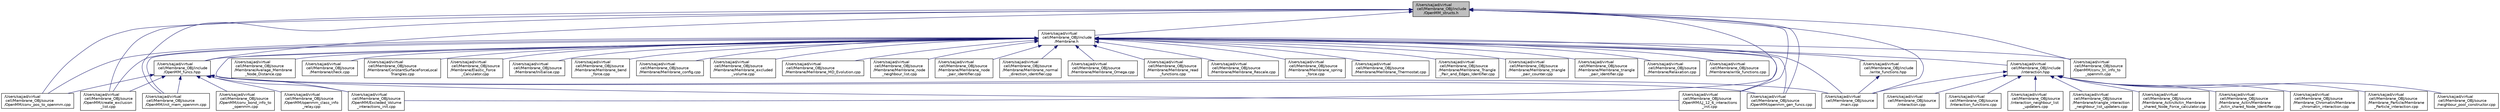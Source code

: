 digraph "/Users/sajjad/virtual cell/Membrane_OBJ/include/OpenMM_structs.h"
{
 // LATEX_PDF_SIZE
  edge [fontname="Helvetica",fontsize="10",labelfontname="Helvetica",labelfontsize="10"];
  node [fontname="Helvetica",fontsize="10",shape=record];
  Node2 [label="/Users/sajjad/virtual\l cell/Membrane_OBJ/include\l/OpenMM_structs.h",height=0.2,width=0.4,color="black", fillcolor="grey75", style="filled", fontcolor="black",tooltip=" "];
  Node2 -> Node3 [dir="back",color="midnightblue",fontsize="10",style="solid"];
  Node3 [label="/Users/sajjad/virtual\l cell/Membrane_OBJ/include\l/Membrane.h",height=0.2,width=0.4,color="black", fillcolor="white", style="filled",URL="$Membrane_8h.html",tooltip=" "];
  Node3 -> Node4 [dir="back",color="midnightblue",fontsize="10",style="solid"];
  Node4 [label="/Users/sajjad/virtual\l cell/Membrane_OBJ/include\l/interaction.hpp",height=0.2,width=0.4,color="black", fillcolor="white", style="filled",URL="$interaction_8hpp.html",tooltip=" "];
  Node4 -> Node5 [dir="back",color="midnightblue",fontsize="10",style="solid"];
  Node5 [label="/Users/sajjad/virtual\l cell/Membrane_OBJ/source\l/interaction.cpp",height=0.2,width=0.4,color="black", fillcolor="white", style="filled",URL="$interaction_8cpp.html",tooltip=" "];
  Node4 -> Node6 [dir="back",color="midnightblue",fontsize="10",style="solid"];
  Node6 [label="/Users/sajjad/virtual\l cell/Membrane_OBJ/source\l/Interaction_functions.cpp",height=0.2,width=0.4,color="black", fillcolor="white", style="filled",URL="$Interaction__functions_8cpp.html",tooltip=" "];
  Node4 -> Node7 [dir="back",color="midnightblue",fontsize="10",style="solid"];
  Node7 [label="/Users/sajjad/virtual\l cell/Membrane_OBJ/source\l/interaction_neighbour_list\l_updaters.cpp",height=0.2,width=0.4,color="black", fillcolor="white", style="filled",URL="$interaction__neighbour__list__updaters_8cpp.html",tooltip=" "];
  Node4 -> Node8 [dir="back",color="midnightblue",fontsize="10",style="solid"];
  Node8 [label="/Users/sajjad/virtual\l cell/Membrane_OBJ/source\l/main.cpp",height=0.2,width=0.4,color="black", fillcolor="white", style="filled",URL="$main_8cpp.html",tooltip=" "];
  Node4 -> Node9 [dir="back",color="midnightblue",fontsize="10",style="solid"];
  Node9 [label="/Users/sajjad/virtual\l cell/Membrane_OBJ/source\l/Membrane/triangle_interaction\l_neighbour_list_updaters.cpp",height=0.2,width=0.4,color="black", fillcolor="white", style="filled",URL="$triangle__interaction__neighbour__list__updaters_8cpp.html",tooltip=" "];
  Node4 -> Node10 [dir="back",color="midnightblue",fontsize="10",style="solid"];
  Node10 [label="/Users/sajjad/virtual\l cell/Membrane_OBJ/source\l/Membrane_Actin/Actin_Membrane\l_shared_Node_Force_calculator.cpp",height=0.2,width=0.4,color="black", fillcolor="white", style="filled",URL="$Actin__Membrane__shared__Node__Force__calculator_8cpp.html",tooltip=" "];
  Node4 -> Node11 [dir="back",color="midnightblue",fontsize="10",style="solid"];
  Node11 [label="/Users/sajjad/virtual\l cell/Membrane_OBJ/source\l/Membrane_Actin/Membrane\l_Actin_shared_Node_Identifier.cpp",height=0.2,width=0.4,color="black", fillcolor="white", style="filled",URL="$Membrane__Actin__shared__Node__Identifier_8cpp.html",tooltip=" "];
  Node4 -> Node12 [dir="back",color="midnightblue",fontsize="10",style="solid"];
  Node12 [label="/Users/sajjad/virtual\l cell/Membrane_OBJ/source\l/Membrane_Chromatin/Membrane\l_chromatin_interaction.cpp",height=0.2,width=0.4,color="black", fillcolor="white", style="filled",URL="$Membrane__chromatin__interaction_8cpp.html",tooltip=" "];
  Node4 -> Node13 [dir="back",color="midnightblue",fontsize="10",style="solid"];
  Node13 [label="/Users/sajjad/virtual\l cell/Membrane_OBJ/source\l/Membrane_Particle/Membrane\l_Particle_interaction.cpp",height=0.2,width=0.4,color="black", fillcolor="white", style="filled",URL="$Membrane__Particle__interaction_8cpp.html",tooltip=" "];
  Node4 -> Node14 [dir="back",color="midnightblue",fontsize="10",style="solid"];
  Node14 [label="/Users/sajjad/virtual\l cell/Membrane_OBJ/source\l/neighbour_pool_constructor.cpp",height=0.2,width=0.4,color="black", fillcolor="white", style="filled",URL="$neighbour__pool__constructor_8cpp.html",tooltip=" "];
  Node3 -> Node15 [dir="back",color="midnightblue",fontsize="10",style="solid"];
  Node15 [label="/Users/sajjad/virtual\l cell/Membrane_OBJ/include\l/OpenMM_funcs.hpp",height=0.2,width=0.4,color="black", fillcolor="white", style="filled",URL="$OpenMM__funcs_8hpp.html",tooltip=" "];
  Node15 -> Node8 [dir="back",color="midnightblue",fontsize="10",style="solid"];
  Node15 -> Node16 [dir="back",color="midnightblue",fontsize="10",style="solid"];
  Node16 [label="/Users/sajjad/virtual\l cell/Membrane_OBJ/source\l/OpenMM/conv_bond_info_to\l_openmm.cpp",height=0.2,width=0.4,color="black", fillcolor="white", style="filled",URL="$conv__bond__info__to__openmm_8cpp.html",tooltip=" "];
  Node15 -> Node17 [dir="back",color="midnightblue",fontsize="10",style="solid"];
  Node17 [label="/Users/sajjad/virtual\l cell/Membrane_OBJ/source\l/OpenMM/conv_pos_to_openmm.cpp",height=0.2,width=0.4,color="black", fillcolor="white", style="filled",URL="$conv__pos__to__openmm_8cpp.html",tooltip=" "];
  Node15 -> Node18 [dir="back",color="midnightblue",fontsize="10",style="solid"];
  Node18 [label="/Users/sajjad/virtual\l cell/Membrane_OBJ/source\l/OpenMM/create_exclusion\l_list.cpp",height=0.2,width=0.4,color="black", fillcolor="white", style="filled",URL="$create__exclusion__list_8cpp.html",tooltip=" "];
  Node15 -> Node19 [dir="back",color="midnightblue",fontsize="10",style="solid"];
  Node19 [label="/Users/sajjad/virtual\l cell/Membrane_OBJ/source\l/OpenMM/Excleded_Volume\l_interactions_init.cpp",height=0.2,width=0.4,color="black", fillcolor="white", style="filled",URL="$Excleded__Volume__interactions__init_8cpp.html",tooltip=" "];
  Node15 -> Node20 [dir="back",color="midnightblue",fontsize="10",style="solid"];
  Node20 [label="/Users/sajjad/virtual\l cell/Membrane_OBJ/source\l/OpenMM/init_mem_openmm.cpp",height=0.2,width=0.4,color="black", fillcolor="white", style="filled",URL="$init__mem__openmm_8cpp.html",tooltip=" "];
  Node15 -> Node21 [dir="back",color="midnightblue",fontsize="10",style="solid"];
  Node21 [label="/Users/sajjad/virtual\l cell/Membrane_OBJ/source\l/OpenMM/LJ_12_6_interactions\l_init.cpp",height=0.2,width=0.4,color="black", fillcolor="white", style="filled",URL="$LJ__12__6__interactions__init_8cpp.html",tooltip=" "];
  Node15 -> Node22 [dir="back",color="midnightblue",fontsize="10",style="solid"];
  Node22 [label="/Users/sajjad/virtual\l cell/Membrane_OBJ/source\l/OpenMM/openmm_class_info\l_relay.cpp",height=0.2,width=0.4,color="black", fillcolor="white", style="filled",URL="$openmm__class__info__relay_8cpp.html",tooltip=" "];
  Node15 -> Node23 [dir="back",color="midnightblue",fontsize="10",style="solid"];
  Node23 [label="/Users/sajjad/virtual\l cell/Membrane_OBJ/source\l/OpenMM/openmm_gen_funcs.cpp",height=0.2,width=0.4,color="black", fillcolor="white", style="filled",URL="$openmm__gen__funcs_8cpp.html",tooltip=" "];
  Node3 -> Node24 [dir="back",color="midnightblue",fontsize="10",style="solid"];
  Node24 [label="/Users/sajjad/virtual\l cell/Membrane_OBJ/include\l/write_functions.hpp",height=0.2,width=0.4,color="black", fillcolor="white", style="filled",URL="$write__functions_8hpp.html",tooltip=" "];
  Node24 -> Node8 [dir="back",color="midnightblue",fontsize="10",style="solid"];
  Node3 -> Node8 [dir="back",color="midnightblue",fontsize="10",style="solid"];
  Node3 -> Node25 [dir="back",color="midnightblue",fontsize="10",style="solid"];
  Node25 [label="/Users/sajjad/virtual\l cell/Membrane_OBJ/source\l/Membrane/Average_Membrane\l_Node_Distance.cpp",height=0.2,width=0.4,color="black", fillcolor="white", style="filled",URL="$Average__Membrane__Node__Distance_8cpp.html",tooltip=" "];
  Node3 -> Node26 [dir="back",color="midnightblue",fontsize="10",style="solid"];
  Node26 [label="/Users/sajjad/virtual\l cell/Membrane_OBJ/source\l/Membrane/check.cpp",height=0.2,width=0.4,color="black", fillcolor="white", style="filled",URL="$Membrane_2check_8cpp.html",tooltip=" "];
  Node3 -> Node27 [dir="back",color="midnightblue",fontsize="10",style="solid"];
  Node27 [label="/Users/sajjad/virtual\l cell/Membrane_OBJ/source\l/Membrane/ConstantSurfaceForceLocal\lTriangles.cpp",height=0.2,width=0.4,color="black", fillcolor="white", style="filled",URL="$ConstantSurfaceForceLocalTriangles_8cpp.html",tooltip=" "];
  Node3 -> Node28 [dir="back",color="midnightblue",fontsize="10",style="solid"];
  Node28 [label="/Users/sajjad/virtual\l cell/Membrane_OBJ/source\l/Membrane/Elastic_Force\l_Calculator.cpp",height=0.2,width=0.4,color="black", fillcolor="white", style="filled",URL="$Membrane_2Elastic__Force__Calculator_8cpp.html",tooltip=" "];
  Node3 -> Node29 [dir="back",color="midnightblue",fontsize="10",style="solid"];
  Node29 [label="/Users/sajjad/virtual\l cell/Membrane_OBJ/source\l/Membrane/Initialise.cpp",height=0.2,width=0.4,color="black", fillcolor="white", style="filled",URL="$Membrane_2Initialise_8cpp.html",tooltip=" "];
  Node3 -> Node30 [dir="back",color="midnightblue",fontsize="10",style="solid"];
  Node30 [label="/Users/sajjad/virtual\l cell/Membrane_OBJ/source\l/Membrane/Membrane_bend\l_force.cpp",height=0.2,width=0.4,color="black", fillcolor="white", style="filled",URL="$Membrane__bend__force_8cpp.html",tooltip=" "];
  Node3 -> Node31 [dir="back",color="midnightblue",fontsize="10",style="solid"];
  Node31 [label="/Users/sajjad/virtual\l cell/Membrane_OBJ/source\l/Membrane/Membrane_config.cpp",height=0.2,width=0.4,color="black", fillcolor="white", style="filled",URL="$Membrane__config_8cpp.html",tooltip=" "];
  Node3 -> Node32 [dir="back",color="midnightblue",fontsize="10",style="solid"];
  Node32 [label="/Users/sajjad/virtual\l cell/Membrane_OBJ/source\l/Membrane/Membrane_excluded\l_volume.cpp",height=0.2,width=0.4,color="black", fillcolor="white", style="filled",URL="$Membrane__excluded__volume_8cpp.html",tooltip=" "];
  Node3 -> Node33 [dir="back",color="midnightblue",fontsize="10",style="solid"];
  Node33 [label="/Users/sajjad/virtual\l cell/Membrane_OBJ/source\l/Membrane/Membrane_MD_Evolution.cpp",height=0.2,width=0.4,color="black", fillcolor="white", style="filled",URL="$Membrane__MD__Evolution_8cpp.html",tooltip=" "];
  Node3 -> Node34 [dir="back",color="midnightblue",fontsize="10",style="solid"];
  Node34 [label="/Users/sajjad/virtual\l cell/Membrane_OBJ/source\l/Membrane/Membrane_node\l_neighbour_list.cpp",height=0.2,width=0.4,color="black", fillcolor="white", style="filled",URL="$Membrane__node__neighbour__list_8cpp.html",tooltip=" "];
  Node3 -> Node35 [dir="back",color="midnightblue",fontsize="10",style="solid"];
  Node35 [label="/Users/sajjad/virtual\l cell/Membrane_OBJ/source\l/Membrane/Membrane_node\l_pair_identifier.cpp",height=0.2,width=0.4,color="black", fillcolor="white", style="filled",URL="$Membrane__node__pair__identifier_8cpp.html",tooltip=" "];
  Node3 -> Node36 [dir="back",color="midnightblue",fontsize="10",style="solid"];
  Node36 [label="/Users/sajjad/virtual\l cell/Membrane_OBJ/source\l/Membrane/Membrane_normal\l_direction_identifier.cpp",height=0.2,width=0.4,color="black", fillcolor="white", style="filled",URL="$Membrane__normal__direction__identifier_8cpp.html",tooltip=" "];
  Node3 -> Node37 [dir="back",color="midnightblue",fontsize="10",style="solid"];
  Node37 [label="/Users/sajjad/virtual\l cell/Membrane_OBJ/source\l/Membrane/Membrane_Omega.cpp",height=0.2,width=0.4,color="black", fillcolor="white", style="filled",URL="$Membrane__Omega_8cpp.html",tooltip=" "];
  Node3 -> Node38 [dir="back",color="midnightblue",fontsize="10",style="solid"];
  Node38 [label="/Users/sajjad/virtual\l cell/Membrane_OBJ/source\l/Membrane/Membrane_read\l_functions.cpp",height=0.2,width=0.4,color="black", fillcolor="white", style="filled",URL="$Membrane__read__functions_8cpp.html",tooltip=" "];
  Node3 -> Node39 [dir="back",color="midnightblue",fontsize="10",style="solid"];
  Node39 [label="/Users/sajjad/virtual\l cell/Membrane_OBJ/source\l/Membrane/Membrane_Rescale.cpp",height=0.2,width=0.4,color="black", fillcolor="white", style="filled",URL="$Membrane__Rescale_8cpp.html",tooltip=" "];
  Node3 -> Node40 [dir="back",color="midnightblue",fontsize="10",style="solid"];
  Node40 [label="/Users/sajjad/virtual\l cell/Membrane_OBJ/source\l/Membrane/Membrane_spring\l_force.cpp",height=0.2,width=0.4,color="black", fillcolor="white", style="filled",URL="$Membrane__spring__force_8cpp.html",tooltip=" "];
  Node3 -> Node41 [dir="back",color="midnightblue",fontsize="10",style="solid"];
  Node41 [label="/Users/sajjad/virtual\l cell/Membrane_OBJ/source\l/Membrane/Membrane_Thermostat.cpp",height=0.2,width=0.4,color="black", fillcolor="white", style="filled",URL="$Membrane__Thermostat_8cpp.html",tooltip=" "];
  Node3 -> Node42 [dir="back",color="midnightblue",fontsize="10",style="solid"];
  Node42 [label="/Users/sajjad/virtual\l cell/Membrane_OBJ/source\l/Membrane/Membrane_Triangle\l_Pair_and_Edges_Identifier.cpp",height=0.2,width=0.4,color="black", fillcolor="white", style="filled",URL="$Membrane__Triangle__Pair__and__Edges__Identifier_8cpp.html",tooltip=" "];
  Node3 -> Node43 [dir="back",color="midnightblue",fontsize="10",style="solid"];
  Node43 [label="/Users/sajjad/virtual\l cell/Membrane_OBJ/source\l/Membrane/Membrane_triangle\l_pair_counter.cpp",height=0.2,width=0.4,color="black", fillcolor="white", style="filled",URL="$Membrane__triangle__pair__counter_8cpp.html",tooltip=" "];
  Node3 -> Node44 [dir="back",color="midnightblue",fontsize="10",style="solid"];
  Node44 [label="/Users/sajjad/virtual\l cell/Membrane_OBJ/source\l/Membrane/Membrane_triangle\l_pair_identifier.cpp",height=0.2,width=0.4,color="black", fillcolor="white", style="filled",URL="$Membrane__triangle__pair__identifier_8cpp.html",tooltip=" "];
  Node3 -> Node45 [dir="back",color="midnightblue",fontsize="10",style="solid"];
  Node45 [label="/Users/sajjad/virtual\l cell/Membrane_OBJ/source\l/Membrane/Relaxation.cpp",height=0.2,width=0.4,color="black", fillcolor="white", style="filled",URL="$Relaxation_8cpp.html",tooltip=" "];
  Node3 -> Node46 [dir="back",color="midnightblue",fontsize="10",style="solid"];
  Node46 [label="/Users/sajjad/virtual\l cell/Membrane_OBJ/source\l/Membrane/write_functions.cpp",height=0.2,width=0.4,color="black", fillcolor="white", style="filled",URL="$Membrane_2write__functions_8cpp.html",tooltip=" "];
  Node3 -> Node17 [dir="back",color="midnightblue",fontsize="10",style="solid"];
  Node3 -> Node47 [dir="back",color="midnightblue",fontsize="10",style="solid"];
  Node47 [label="/Users/sajjad/virtual\l cell/Membrane_OBJ/source\l/OpenMM/conv_tri_info_to\l_openmm.cpp",height=0.2,width=0.4,color="black", fillcolor="white", style="filled",URL="$conv__tri__info__to__openmm_8cpp.html",tooltip=" "];
  Node3 -> Node18 [dir="back",color="midnightblue",fontsize="10",style="solid"];
  Node3 -> Node19 [dir="back",color="midnightblue",fontsize="10",style="solid"];
  Node3 -> Node20 [dir="back",color="midnightblue",fontsize="10",style="solid"];
  Node3 -> Node21 [dir="back",color="midnightblue",fontsize="10",style="solid"];
  Node3 -> Node23 [dir="back",color="midnightblue",fontsize="10",style="solid"];
  Node2 -> Node15 [dir="back",color="midnightblue",fontsize="10",style="solid"];
  Node2 -> Node8 [dir="back",color="midnightblue",fontsize="10",style="solid"];
  Node2 -> Node17 [dir="back",color="midnightblue",fontsize="10",style="solid"];
  Node2 -> Node47 [dir="back",color="midnightblue",fontsize="10",style="solid"];
  Node2 -> Node18 [dir="back",color="midnightblue",fontsize="10",style="solid"];
  Node2 -> Node19 [dir="back",color="midnightblue",fontsize="10",style="solid"];
  Node2 -> Node20 [dir="back",color="midnightblue",fontsize="10",style="solid"];
  Node2 -> Node21 [dir="back",color="midnightblue",fontsize="10",style="solid"];
  Node2 -> Node23 [dir="back",color="midnightblue",fontsize="10",style="solid"];
}

